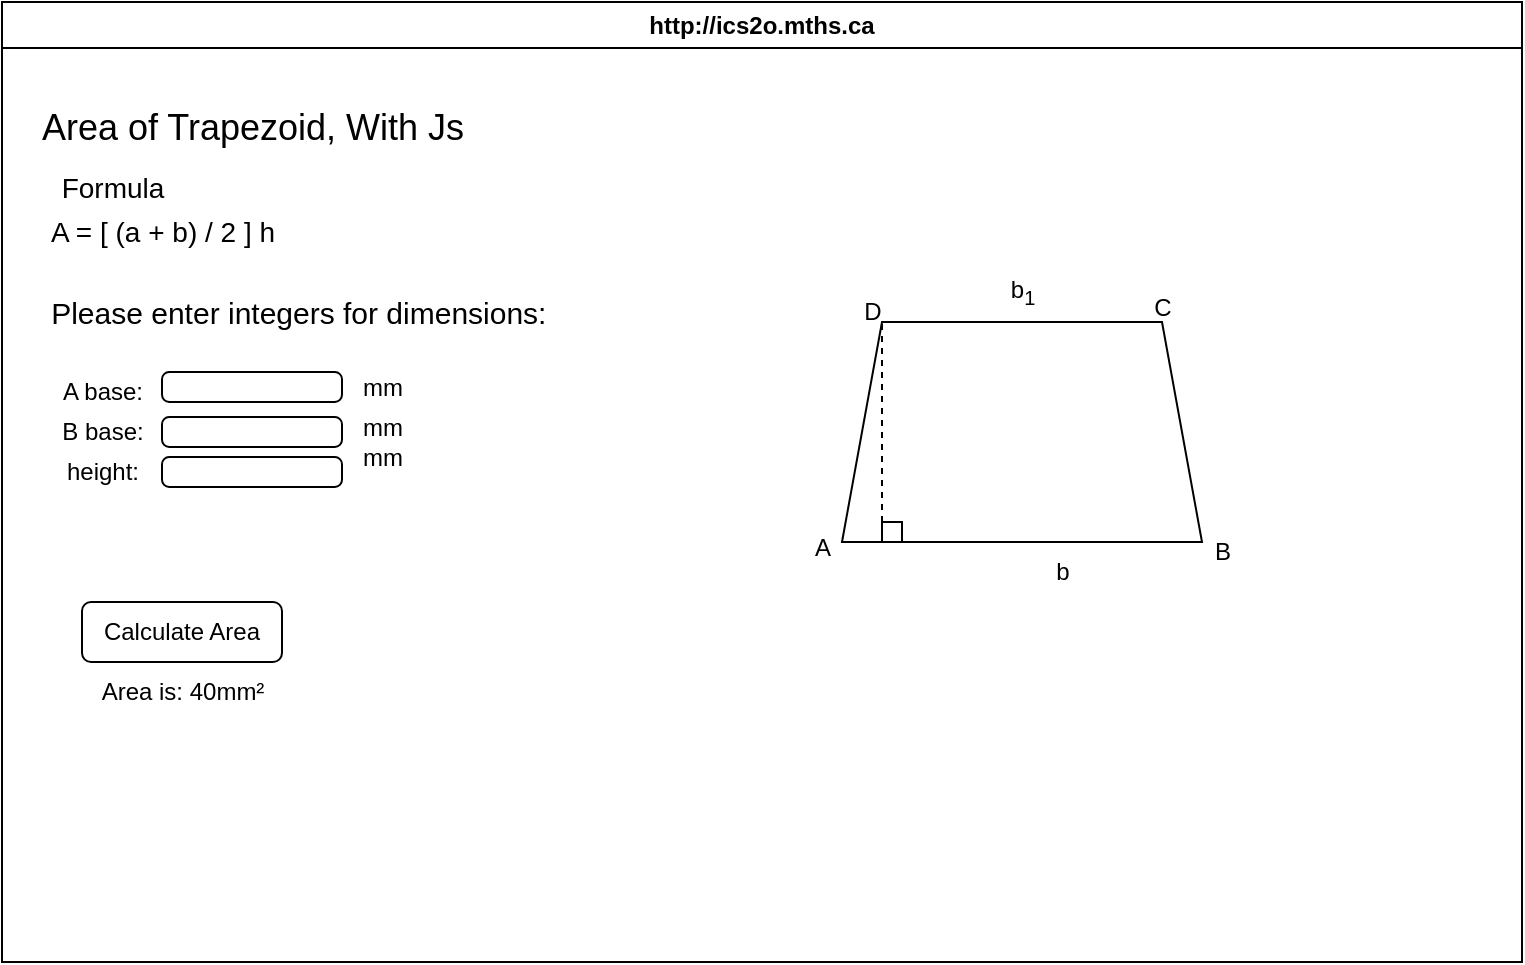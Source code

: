 <mxfile>
    <diagram id="HIP3nbAZw_EuaXWnEj3U" name="Page-1">
        <mxGraphModel dx="592" dy="479" grid="1" gridSize="10" guides="1" tooltips="1" connect="1" arrows="1" fold="1" page="1" pageScale="1" pageWidth="850" pageHeight="1100" math="0" shadow="0">
            <root>
                <mxCell id="0"/>
                <mxCell id="1" parent="0"/>
                <mxCell id="7" value="http://ics2o.mths.ca" style="swimlane;whiteSpace=wrap;html=1;" parent="1" vertex="1">
                    <mxGeometry x="40" y="40" width="760" height="480" as="geometry"/>
                </mxCell>
                <mxCell id="8" value="&lt;font style=&quot;font-size: 18px; color: rgb(0, 0, 0);&quot;&gt;Area of Trapezoid, With Js&lt;/font&gt;" style="text;html=1;align=center;verticalAlign=middle;resizable=0;points=[];autosize=1;strokeColor=none;fillColor=none;" vertex="1" parent="7">
                    <mxGeometry x="10" y="43" width="230" height="40" as="geometry"/>
                </mxCell>
                <mxCell id="9" value="&lt;font style=&quot;font-size: 14px;&quot;&gt;Formula&lt;/font&gt;" style="text;html=1;align=center;verticalAlign=middle;resizable=0;points=[];autosize=1;strokeColor=none;fillColor=none;" vertex="1" parent="7">
                    <mxGeometry x="20" y="78" width="70" height="30" as="geometry"/>
                </mxCell>
                <mxCell id="10" value="&lt;font style=&quot;font-size: 14px;&quot;&gt;A = [ (a + b) / 2 ] h&lt;/font&gt;" style="text;html=1;align=center;verticalAlign=middle;resizable=0;points=[];autosize=1;strokeColor=none;fillColor=none;" vertex="1" parent="7">
                    <mxGeometry x="10" y="100" width="140" height="30" as="geometry"/>
                </mxCell>
                <mxCell id="11" value="&lt;font style=&quot;font-size: 15px;&quot;&gt;Please enter integers for dimensions:&amp;nbsp;&lt;/font&gt;" style="text;html=1;align=center;verticalAlign=middle;resizable=0;points=[];autosize=1;strokeColor=none;fillColor=none;" vertex="1" parent="7">
                    <mxGeometry x="10" y="140" width="280" height="30" as="geometry"/>
                </mxCell>
                <mxCell id="13" value="&amp;nbsp; &amp;nbsp;B base:" style="text;html=1;align=center;verticalAlign=middle;resizable=0;points=[];autosize=1;strokeColor=none;fillColor=none;" vertex="1" parent="7">
                    <mxGeometry x="10" y="200" width="70" height="30" as="geometry"/>
                </mxCell>
                <mxCell id="14" value="height:" style="text;html=1;align=center;verticalAlign=middle;resizable=0;points=[];autosize=1;strokeColor=none;fillColor=none;" vertex="1" parent="7">
                    <mxGeometry x="20" y="220" width="60" height="30" as="geometry"/>
                </mxCell>
                <mxCell id="12" value="A base:" style="text;html=1;align=center;verticalAlign=middle;resizable=0;points=[];autosize=1;strokeColor=none;fillColor=none;" vertex="1" parent="7">
                    <mxGeometry x="20" y="180" width="60" height="30" as="geometry"/>
                </mxCell>
                <mxCell id="15" value="" style="rounded=1;whiteSpace=wrap;html=1;arcSize=24;" vertex="1" parent="7">
                    <mxGeometry x="80" y="185" width="90" height="15" as="geometry"/>
                </mxCell>
                <mxCell id="16" value="" style="rounded=1;whiteSpace=wrap;html=1;arcSize=24;" vertex="1" parent="7">
                    <mxGeometry x="80" y="207.5" width="90" height="15" as="geometry"/>
                </mxCell>
                <mxCell id="17" value="" style="rounded=1;whiteSpace=wrap;html=1;arcSize=24;" vertex="1" parent="7">
                    <mxGeometry x="80" y="227.5" width="90" height="15" as="geometry"/>
                </mxCell>
                <mxCell id="19" value="mm" style="text;html=1;align=center;verticalAlign=middle;resizable=0;points=[];autosize=1;strokeColor=none;fillColor=none;" vertex="1" parent="7">
                    <mxGeometry x="170" y="197.5" width="40" height="30" as="geometry"/>
                </mxCell>
                <mxCell id="20" value="mm" style="text;html=1;align=center;verticalAlign=middle;resizable=0;points=[];autosize=1;strokeColor=none;fillColor=none;" vertex="1" parent="7">
                    <mxGeometry x="170" y="212.5" width="40" height="30" as="geometry"/>
                </mxCell>
                <mxCell id="21" value="Calculate Area" style="rounded=1;whiteSpace=wrap;html=1;" vertex="1" parent="7">
                    <mxGeometry x="40" y="300" width="100" height="30" as="geometry"/>
                </mxCell>
                <mxCell id="22" value="Area is: 40mm²" style="text;html=1;align=center;verticalAlign=middle;resizable=0;points=[];autosize=1;strokeColor=none;fillColor=none;" vertex="1" parent="7">
                    <mxGeometry x="40" y="330" width="100" height="30" as="geometry"/>
                </mxCell>
                <mxCell id="23" value="&lt;span style=&quot;white-space: pre;&quot;&gt;&#x9;&lt;/span&gt;&lt;span style=&quot;white-space: pre;&quot;&gt;&#x9;&lt;/span&gt;&lt;span style=&quot;white-space: pre;&quot;&gt;&#x9;&lt;/span&gt;" style="shape=trapezoid;perimeter=trapezoidPerimeter;whiteSpace=wrap;html=1;fixedSize=1;" vertex="1" parent="7">
                    <mxGeometry x="420" y="160" width="180" height="110" as="geometry"/>
                </mxCell>
                <mxCell id="27" value="b" style="text;html=1;align=center;verticalAlign=middle;resizable=0;points=[];autosize=1;strokeColor=none;fillColor=none;" vertex="1" parent="7">
                    <mxGeometry x="515" y="270" width="30" height="30" as="geometry"/>
                </mxCell>
                <mxCell id="26" value="b&lt;sub&gt;1&lt;/sub&gt;" style="text;html=1;align=center;verticalAlign=middle;resizable=0;points=[];autosize=1;strokeColor=none;fillColor=none;" vertex="1" parent="7">
                    <mxGeometry x="490" y="130" width="40" height="30" as="geometry"/>
                </mxCell>
                <mxCell id="35" value="B" style="text;html=1;align=center;verticalAlign=middle;resizable=0;points=[];autosize=1;strokeColor=none;fillColor=none;" vertex="1" parent="7">
                    <mxGeometry x="595" y="260" width="30" height="30" as="geometry"/>
                </mxCell>
                <mxCell id="37" value="D" style="text;html=1;align=center;verticalAlign=middle;resizable=0;points=[];autosize=1;strokeColor=none;fillColor=none;" vertex="1" parent="7">
                    <mxGeometry x="420" y="140" width="30" height="30" as="geometry"/>
                </mxCell>
                <mxCell id="39" value="" style="endArrow=none;dashed=1;html=1;exitX=0;exitY=0;exitDx=0;exitDy=0;" edge="1" parent="7" source="40">
                    <mxGeometry width="50" height="50" relative="1" as="geometry">
                        <mxPoint x="438" y="270" as="sourcePoint"/>
                        <mxPoint x="440" y="160" as="targetPoint"/>
                    </mxGeometry>
                </mxCell>
                <mxCell id="40" value="" style="whiteSpace=wrap;html=1;aspect=fixed;" vertex="1" parent="7">
                    <mxGeometry x="440" y="260" width="10" height="10" as="geometry"/>
                </mxCell>
                <mxCell id="18" value="mm" style="text;html=1;align=center;verticalAlign=middle;resizable=0;points=[];autosize=1;strokeColor=none;fillColor=none;" vertex="1" parent="1">
                    <mxGeometry x="210" y="218" width="40" height="30" as="geometry"/>
                </mxCell>
                <mxCell id="36" value="A" style="text;html=1;align=center;verticalAlign=middle;resizable=0;points=[];autosize=1;strokeColor=none;fillColor=none;" vertex="1" parent="1">
                    <mxGeometry x="435" y="298" width="30" height="30" as="geometry"/>
                </mxCell>
                <mxCell id="38" value="C" style="text;html=1;align=center;verticalAlign=middle;resizable=0;points=[];autosize=1;strokeColor=none;fillColor=none;" vertex="1" parent="1">
                    <mxGeometry x="605" y="178" width="30" height="30" as="geometry"/>
                </mxCell>
            </root>
        </mxGraphModel>
    </diagram>
</mxfile>